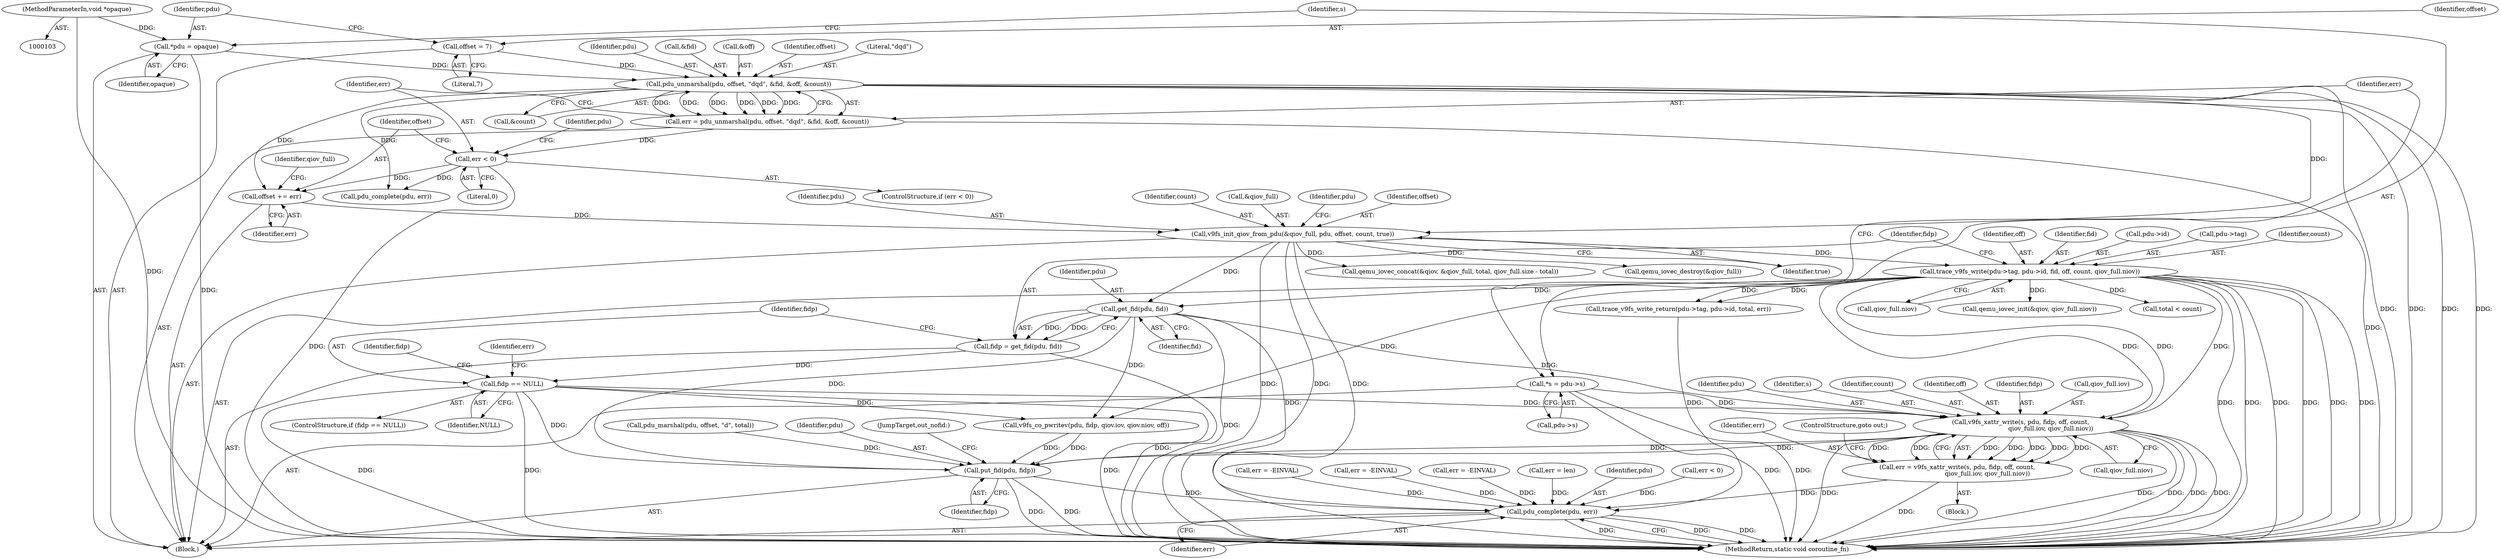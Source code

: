 digraph "0_qemu_fdfcc9aeea1492f4b819a24c94dfb678145b1bf9@API" {
"1000226" [label="(Call,v9fs_xattr_write(s, pdu, fidp, off, count,\n                               qiov_full.iov, qiov_full.niov))"];
"1000128" [label="(Call,*s = pdu->s)"];
"1000181" [label="(Call,get_fid(pdu, fid))"];
"1000159" [label="(Call,v9fs_init_qiov_from_pdu(&qiov_full, pdu, offset, count, true))"];
"1000137" [label="(Call,pdu_unmarshal(pdu, offset, \"dqd\", &fid, &off, &count))"];
"1000124" [label="(Call,*pdu = opaque)"];
"1000104" [label="(MethodParameterIn,void *opaque)"];
"1000119" [label="(Call,offset = 7)"];
"1000156" [label="(Call,offset += err)"];
"1000148" [label="(Call,err < 0)"];
"1000135" [label="(Call,err = pdu_unmarshal(pdu, offset, \"dqd\", &fid, &off, &count))"];
"1000166" [label="(Call,trace_v9fs_write(pdu->tag, pdu->id, fid, off, count, qiov_full.niov))"];
"1000185" [label="(Call,fidp == NULL)"];
"1000179" [label="(Call,fidp = get_fid(pdu, fid))"];
"1000224" [label="(Call,err = v9fs_xattr_write(s, pdu, fidp, off, count,\n                               qiov_full.iov, qiov_full.niov))"];
"1000368" [label="(Call,pdu_complete(pdu, err))"];
"1000361" [label="(Call,put_fid(pdu, fidp))"];
"1000182" [label="(Identifier,pdu)"];
"1000128" [label="(Call,*s = pdu->s)"];
"1000362" [label="(Identifier,pdu)"];
"1000186" [label="(Identifier,fidp)"];
"1000257" [label="(Call,qemu_iovec_concat(&qiov, &qiov_full, total, qiov_full.size - total))"];
"1000232" [label="(Call,qiov_full.iov)"];
"1000137" [label="(Call,pdu_unmarshal(pdu, offset, \"dqd\", &fid, &off, &count))"];
"1000141" [label="(Call,&fid)"];
"1000156" [label="(Call,offset += err)"];
"1000211" [label="(Call,err = -EINVAL)"];
"1000124" [label="(Call,*pdu = opaque)"];
"1000162" [label="(Identifier,pdu)"];
"1000228" [label="(Identifier,pdu)"];
"1000241" [label="(Call,err = -EINVAL)"];
"1000179" [label="(Call,fidp = get_fid(pdu, fid))"];
"1000176" [label="(Call,qiov_full.niov)"];
"1000170" [label="(Call,pdu->id)"];
"1000145" [label="(Call,&count)"];
"1000227" [label="(Identifier,s)"];
"1000126" [label="(Identifier,opaque)"];
"1000143" [label="(Call,&off)"];
"1000371" [label="(MethodReturn,static void coroutine_fn)"];
"1000167" [label="(Call,pdu->tag)"];
"1000189" [label="(Call,err = -EINVAL)"];
"1000120" [label="(Identifier,offset)"];
"1000161" [label="(Identifier,qiov_full)"];
"1000164" [label="(Identifier,count)"];
"1000119" [label="(Call,offset = 7)"];
"1000136" [label="(Identifier,err)"];
"1000160" [label="(Call,&qiov_full)"];
"1000168" [label="(Identifier,pdu)"];
"1000149" [label="(Identifier,err)"];
"1000226" [label="(Call,v9fs_xattr_write(s, pdu, fidp, off, count,\n                               qiov_full.iov, qiov_full.niov))"];
"1000365" [label="(Call,qemu_iovec_destroy(&qiov_full))"];
"1000231" [label="(Identifier,count)"];
"1000361" [label="(Call,put_fid(pdu, fidp))"];
"1000175" [label="(Identifier,count)"];
"1000370" [label="(Identifier,err)"];
"1000224" [label="(Call,err = v9fs_xattr_write(s, pdu, fidp, off, count,\n                               qiov_full.iov, qiov_full.niov))"];
"1000130" [label="(Call,pdu->s)"];
"1000157" [label="(Identifier,offset)"];
"1000104" [label="(MethodParameterIn,void *opaque)"];
"1000190" [label="(Identifier,err)"];
"1000148" [label="(Call,err < 0)"];
"1000147" [label="(ControlStructure,if (err < 0))"];
"1000230" [label="(Identifier,off)"];
"1000183" [label="(Identifier,fid)"];
"1000153" [label="(Identifier,pdu)"];
"1000282" [label="(Call,v9fs_co_pwritev(pdu, fidp, qiov.iov, qiov.niov, off))"];
"1000347" [label="(Call,trace_v9fs_write_return(pdu->tag, pdu->id, total, err))"];
"1000368" [label="(Call,pdu_complete(pdu, err))"];
"1000152" [label="(Call,pdu_complete(pdu, err))"];
"1000174" [label="(Identifier,off)"];
"1000317" [label="(Call,err = len)"];
"1000105" [label="(Block,)"];
"1000150" [label="(Literal,0)"];
"1000158" [label="(Identifier,err)"];
"1000121" [label="(Literal,7)"];
"1000369" [label="(Identifier,pdu)"];
"1000364" [label="(JumpTarget,out_nofid:)"];
"1000139" [label="(Identifier,offset)"];
"1000166" [label="(Call,trace_v9fs_write(pdu->tag, pdu->id, fid, off, count, qiov_full.niov))"];
"1000197" [label="(Identifier,fidp)"];
"1000246" [label="(Call,qemu_iovec_init(&qiov, qiov_full.niov))"];
"1000223" [label="(Block,)"];
"1000180" [label="(Identifier,fidp)"];
"1000225" [label="(Identifier,err)"];
"1000140" [label="(Literal,\"dqd\")"];
"1000165" [label="(Identifier,true)"];
"1000184" [label="(ControlStructure,if (fidp == NULL))"];
"1000138" [label="(Identifier,pdu)"];
"1000135" [label="(Call,err = pdu_unmarshal(pdu, offset, \"dqd\", &fid, &off, &count))"];
"1000129" [label="(Identifier,s)"];
"1000229" [label="(Identifier,fidp)"];
"1000159" [label="(Call,v9fs_init_qiov_from_pdu(&qiov_full, pdu, offset, count, true))"];
"1000125" [label="(Identifier,pdu)"];
"1000187" [label="(Identifier,NULL)"];
"1000163" [label="(Identifier,offset)"];
"1000235" [label="(Call,qiov_full.niov)"];
"1000322" [label="(Call,total < count)"];
"1000238" [label="(ControlStructure,goto out;)"];
"1000173" [label="(Identifier,fid)"];
"1000333" [label="(Call,pdu_marshal(pdu, offset, \"d\", total))"];
"1000339" [label="(Call,err < 0)"];
"1000185" [label="(Call,fidp == NULL)"];
"1000363" [label="(Identifier,fidp)"];
"1000181" [label="(Call,get_fid(pdu, fid))"];
"1000226" -> "1000224"  [label="AST: "];
"1000226" -> "1000235"  [label="CFG: "];
"1000227" -> "1000226"  [label="AST: "];
"1000228" -> "1000226"  [label="AST: "];
"1000229" -> "1000226"  [label="AST: "];
"1000230" -> "1000226"  [label="AST: "];
"1000231" -> "1000226"  [label="AST: "];
"1000232" -> "1000226"  [label="AST: "];
"1000235" -> "1000226"  [label="AST: "];
"1000224" -> "1000226"  [label="CFG: "];
"1000226" -> "1000371"  [label="DDG: "];
"1000226" -> "1000371"  [label="DDG: "];
"1000226" -> "1000371"  [label="DDG: "];
"1000226" -> "1000371"  [label="DDG: "];
"1000226" -> "1000371"  [label="DDG: "];
"1000226" -> "1000224"  [label="DDG: "];
"1000226" -> "1000224"  [label="DDG: "];
"1000226" -> "1000224"  [label="DDG: "];
"1000226" -> "1000224"  [label="DDG: "];
"1000226" -> "1000224"  [label="DDG: "];
"1000226" -> "1000224"  [label="DDG: "];
"1000226" -> "1000224"  [label="DDG: "];
"1000128" -> "1000226"  [label="DDG: "];
"1000181" -> "1000226"  [label="DDG: "];
"1000185" -> "1000226"  [label="DDG: "];
"1000166" -> "1000226"  [label="DDG: "];
"1000166" -> "1000226"  [label="DDG: "];
"1000166" -> "1000226"  [label="DDG: "];
"1000226" -> "1000361"  [label="DDG: "];
"1000226" -> "1000361"  [label="DDG: "];
"1000128" -> "1000105"  [label="AST: "];
"1000128" -> "1000130"  [label="CFG: "];
"1000129" -> "1000128"  [label="AST: "];
"1000130" -> "1000128"  [label="AST: "];
"1000136" -> "1000128"  [label="CFG: "];
"1000128" -> "1000371"  [label="DDG: "];
"1000128" -> "1000371"  [label="DDG: "];
"1000181" -> "1000179"  [label="AST: "];
"1000181" -> "1000183"  [label="CFG: "];
"1000182" -> "1000181"  [label="AST: "];
"1000183" -> "1000181"  [label="AST: "];
"1000179" -> "1000181"  [label="CFG: "];
"1000181" -> "1000371"  [label="DDG: "];
"1000181" -> "1000179"  [label="DDG: "];
"1000181" -> "1000179"  [label="DDG: "];
"1000159" -> "1000181"  [label="DDG: "];
"1000166" -> "1000181"  [label="DDG: "];
"1000181" -> "1000282"  [label="DDG: "];
"1000181" -> "1000361"  [label="DDG: "];
"1000181" -> "1000368"  [label="DDG: "];
"1000159" -> "1000105"  [label="AST: "];
"1000159" -> "1000165"  [label="CFG: "];
"1000160" -> "1000159"  [label="AST: "];
"1000162" -> "1000159"  [label="AST: "];
"1000163" -> "1000159"  [label="AST: "];
"1000164" -> "1000159"  [label="AST: "];
"1000165" -> "1000159"  [label="AST: "];
"1000168" -> "1000159"  [label="CFG: "];
"1000159" -> "1000371"  [label="DDG: "];
"1000159" -> "1000371"  [label="DDG: "];
"1000159" -> "1000371"  [label="DDG: "];
"1000137" -> "1000159"  [label="DDG: "];
"1000156" -> "1000159"  [label="DDG: "];
"1000159" -> "1000166"  [label="DDG: "];
"1000159" -> "1000257"  [label="DDG: "];
"1000159" -> "1000365"  [label="DDG: "];
"1000137" -> "1000135"  [label="AST: "];
"1000137" -> "1000145"  [label="CFG: "];
"1000138" -> "1000137"  [label="AST: "];
"1000139" -> "1000137"  [label="AST: "];
"1000140" -> "1000137"  [label="AST: "];
"1000141" -> "1000137"  [label="AST: "];
"1000143" -> "1000137"  [label="AST: "];
"1000145" -> "1000137"  [label="AST: "];
"1000135" -> "1000137"  [label="CFG: "];
"1000137" -> "1000371"  [label="DDG: "];
"1000137" -> "1000371"  [label="DDG: "];
"1000137" -> "1000371"  [label="DDG: "];
"1000137" -> "1000371"  [label="DDG: "];
"1000137" -> "1000135"  [label="DDG: "];
"1000137" -> "1000135"  [label="DDG: "];
"1000137" -> "1000135"  [label="DDG: "];
"1000137" -> "1000135"  [label="DDG: "];
"1000137" -> "1000135"  [label="DDG: "];
"1000137" -> "1000135"  [label="DDG: "];
"1000124" -> "1000137"  [label="DDG: "];
"1000119" -> "1000137"  [label="DDG: "];
"1000137" -> "1000152"  [label="DDG: "];
"1000137" -> "1000156"  [label="DDG: "];
"1000124" -> "1000105"  [label="AST: "];
"1000124" -> "1000126"  [label="CFG: "];
"1000125" -> "1000124"  [label="AST: "];
"1000126" -> "1000124"  [label="AST: "];
"1000129" -> "1000124"  [label="CFG: "];
"1000124" -> "1000371"  [label="DDG: "];
"1000104" -> "1000124"  [label="DDG: "];
"1000104" -> "1000103"  [label="AST: "];
"1000104" -> "1000371"  [label="DDG: "];
"1000119" -> "1000105"  [label="AST: "];
"1000119" -> "1000121"  [label="CFG: "];
"1000120" -> "1000119"  [label="AST: "];
"1000121" -> "1000119"  [label="AST: "];
"1000125" -> "1000119"  [label="CFG: "];
"1000156" -> "1000105"  [label="AST: "];
"1000156" -> "1000158"  [label="CFG: "];
"1000157" -> "1000156"  [label="AST: "];
"1000158" -> "1000156"  [label="AST: "];
"1000161" -> "1000156"  [label="CFG: "];
"1000148" -> "1000156"  [label="DDG: "];
"1000148" -> "1000147"  [label="AST: "];
"1000148" -> "1000150"  [label="CFG: "];
"1000149" -> "1000148"  [label="AST: "];
"1000150" -> "1000148"  [label="AST: "];
"1000153" -> "1000148"  [label="CFG: "];
"1000157" -> "1000148"  [label="CFG: "];
"1000148" -> "1000371"  [label="DDG: "];
"1000135" -> "1000148"  [label="DDG: "];
"1000148" -> "1000152"  [label="DDG: "];
"1000135" -> "1000105"  [label="AST: "];
"1000136" -> "1000135"  [label="AST: "];
"1000149" -> "1000135"  [label="CFG: "];
"1000135" -> "1000371"  [label="DDG: "];
"1000166" -> "1000105"  [label="AST: "];
"1000166" -> "1000176"  [label="CFG: "];
"1000167" -> "1000166"  [label="AST: "];
"1000170" -> "1000166"  [label="AST: "];
"1000173" -> "1000166"  [label="AST: "];
"1000174" -> "1000166"  [label="AST: "];
"1000175" -> "1000166"  [label="AST: "];
"1000176" -> "1000166"  [label="AST: "];
"1000180" -> "1000166"  [label="CFG: "];
"1000166" -> "1000371"  [label="DDG: "];
"1000166" -> "1000371"  [label="DDG: "];
"1000166" -> "1000371"  [label="DDG: "];
"1000166" -> "1000371"  [label="DDG: "];
"1000166" -> "1000371"  [label="DDG: "];
"1000166" -> "1000371"  [label="DDG: "];
"1000166" -> "1000246"  [label="DDG: "];
"1000166" -> "1000282"  [label="DDG: "];
"1000166" -> "1000322"  [label="DDG: "];
"1000166" -> "1000347"  [label="DDG: "];
"1000166" -> "1000347"  [label="DDG: "];
"1000185" -> "1000184"  [label="AST: "];
"1000185" -> "1000187"  [label="CFG: "];
"1000186" -> "1000185"  [label="AST: "];
"1000187" -> "1000185"  [label="AST: "];
"1000190" -> "1000185"  [label="CFG: "];
"1000197" -> "1000185"  [label="CFG: "];
"1000185" -> "1000371"  [label="DDG: "];
"1000185" -> "1000371"  [label="DDG: "];
"1000185" -> "1000371"  [label="DDG: "];
"1000179" -> "1000185"  [label="DDG: "];
"1000185" -> "1000282"  [label="DDG: "];
"1000185" -> "1000361"  [label="DDG: "];
"1000179" -> "1000105"  [label="AST: "];
"1000180" -> "1000179"  [label="AST: "];
"1000186" -> "1000179"  [label="CFG: "];
"1000179" -> "1000371"  [label="DDG: "];
"1000224" -> "1000223"  [label="AST: "];
"1000225" -> "1000224"  [label="AST: "];
"1000238" -> "1000224"  [label="CFG: "];
"1000224" -> "1000371"  [label="DDG: "];
"1000224" -> "1000368"  [label="DDG: "];
"1000368" -> "1000105"  [label="AST: "];
"1000368" -> "1000370"  [label="CFG: "];
"1000369" -> "1000368"  [label="AST: "];
"1000370" -> "1000368"  [label="AST: "];
"1000371" -> "1000368"  [label="CFG: "];
"1000368" -> "1000371"  [label="DDG: "];
"1000368" -> "1000371"  [label="DDG: "];
"1000368" -> "1000371"  [label="DDG: "];
"1000361" -> "1000368"  [label="DDG: "];
"1000211" -> "1000368"  [label="DDG: "];
"1000339" -> "1000368"  [label="DDG: "];
"1000241" -> "1000368"  [label="DDG: "];
"1000347" -> "1000368"  [label="DDG: "];
"1000189" -> "1000368"  [label="DDG: "];
"1000317" -> "1000368"  [label="DDG: "];
"1000361" -> "1000105"  [label="AST: "];
"1000361" -> "1000363"  [label="CFG: "];
"1000362" -> "1000361"  [label="AST: "];
"1000363" -> "1000361"  [label="AST: "];
"1000364" -> "1000361"  [label="CFG: "];
"1000361" -> "1000371"  [label="DDG: "];
"1000361" -> "1000371"  [label="DDG: "];
"1000333" -> "1000361"  [label="DDG: "];
"1000282" -> "1000361"  [label="DDG: "];
"1000282" -> "1000361"  [label="DDG: "];
}

